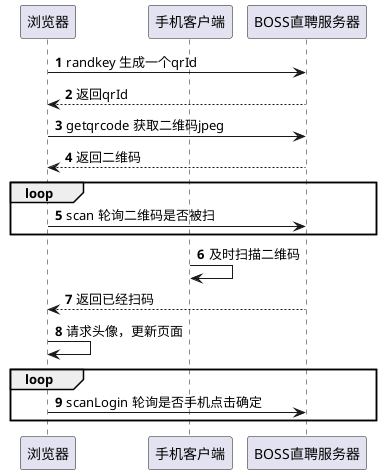 @startuml
'https://plantuml.com/sequence-diagram

autonumber

participant 浏览器 as browser
participant 手机客户端 as phone
participant BOSS直聘服务器 as server

browser -> server: randkey 生成一个qrId
server --> browser: 返回qrId
browser -> server: getqrcode 获取二维码jpeg
server --> browser: 返回二维码
loop
    browser -> server: scan 轮询二维码是否被扫
end
phone -> phone: 及时扫描二维码
server --> browser: 返回已经扫码
browser -> browser: 请求头像，更新页面
loop
    browser -> server: scanLogin 轮询是否手机点击确定
end
@enduml